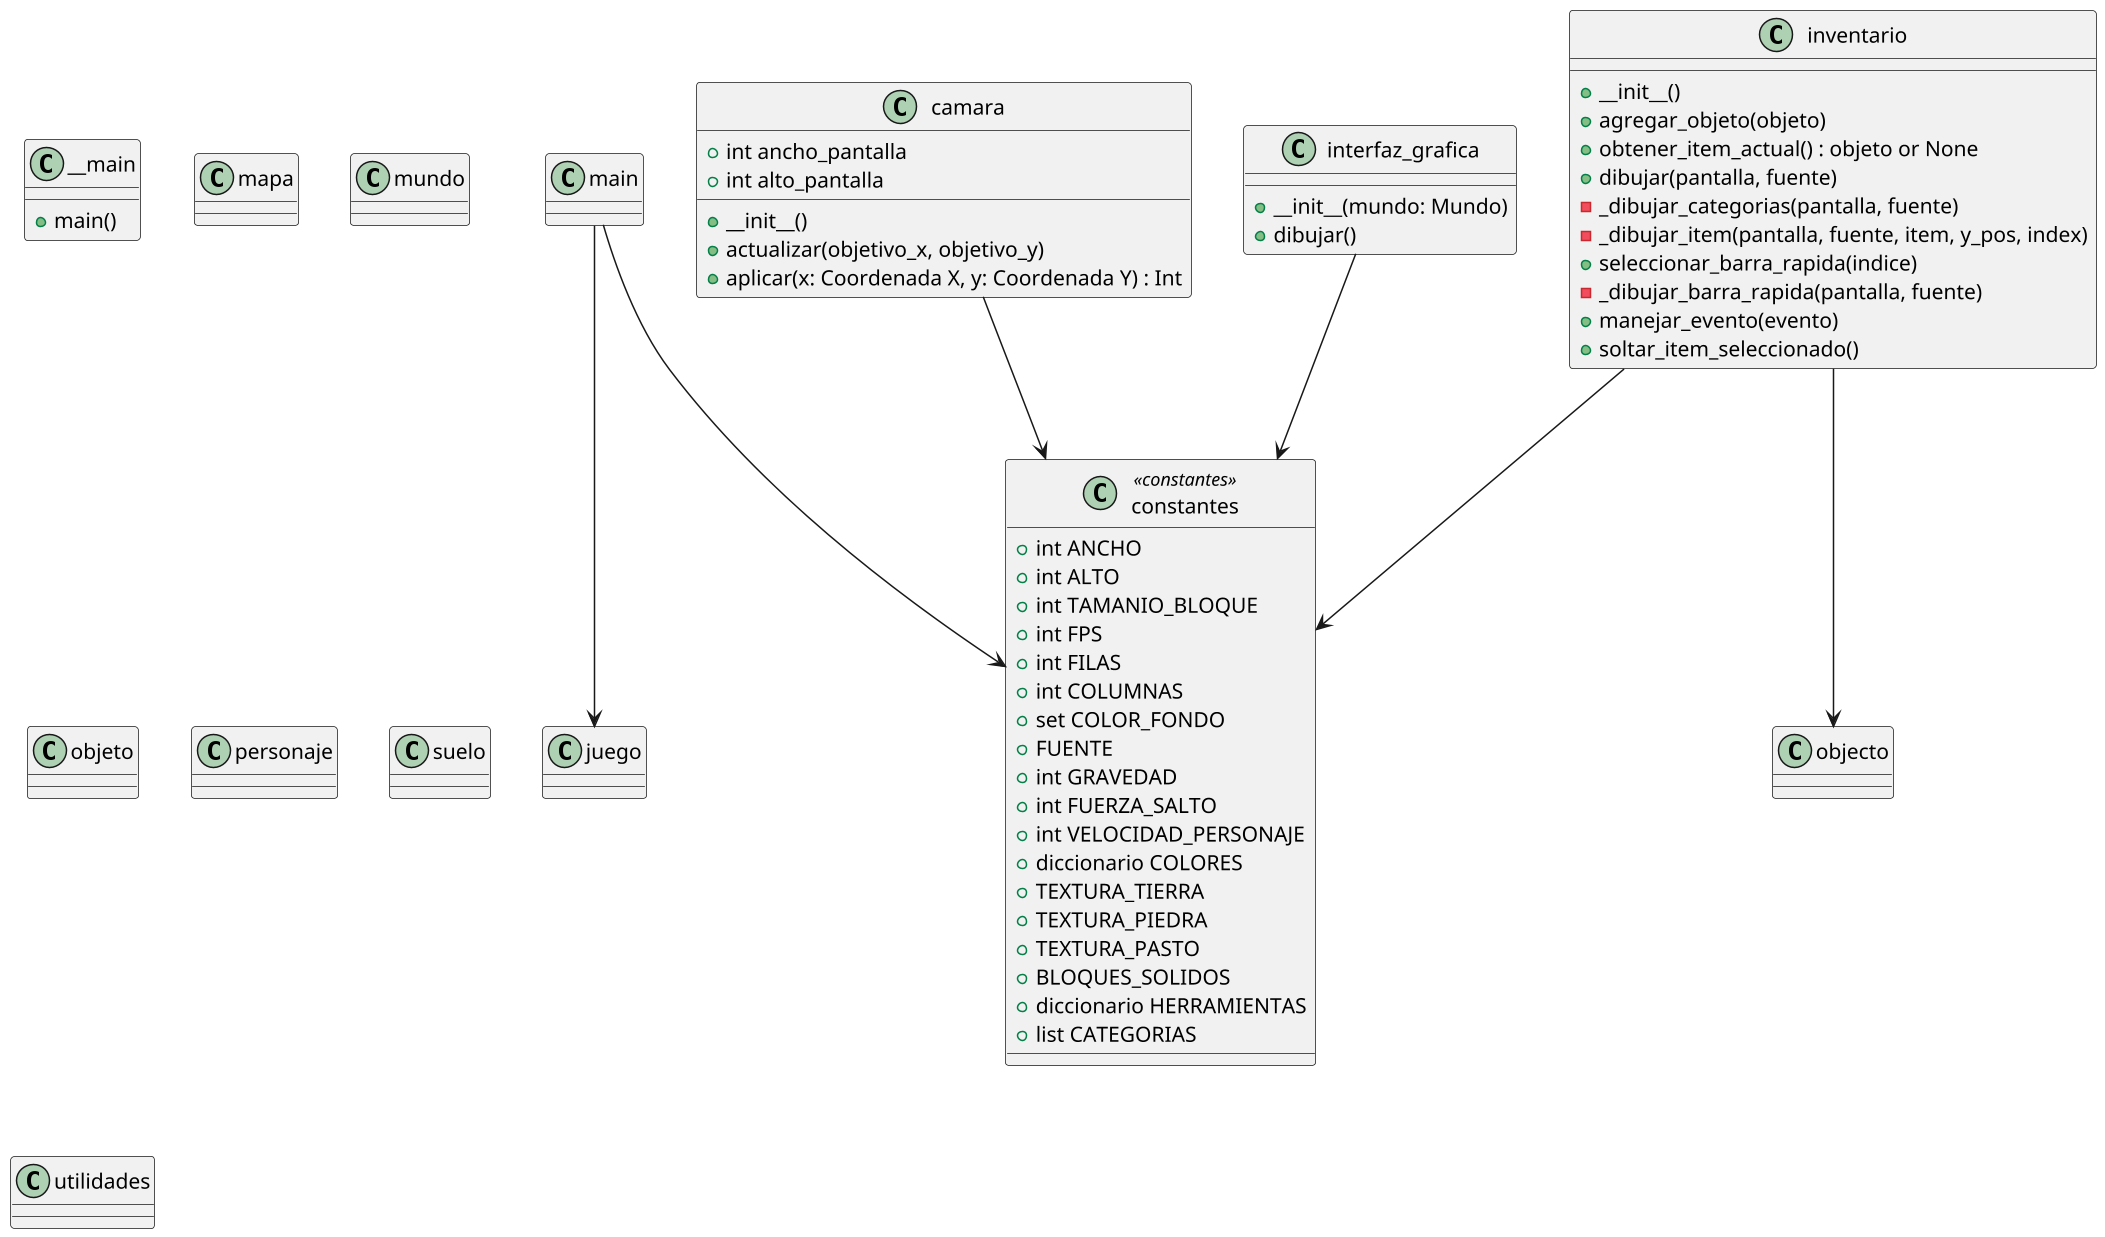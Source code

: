 @startuml Juego
scale 1.5
' Pagina de plantuml: https://plantuml.com/es/class-diagram
'scale 1.5 | scale 200 width | scale 100 height | scale [max] 200x100
main --> juego
main --> constantes
camara --> constantes
interfaz_grafica --> constantes
inventario --> objecto
inventario --> constantes

class __main{
    + main()
}

class camara{
    + int ancho_pantalla
    + int alto_pantalla
    + __init__()
    + actualizar(objetivo_x, objetivo_y)
    + aplicar(x: Coordenada X, y: Coordenada Y) : Int
}

class constantes <<constantes>>{
    + int ANCHO
    + int ALTO
    + int TAMANIO_BLOQUE
    + int FPS
    + int FILAS
    + int COLUMNAS
    + set COLOR_FONDO
    + FUENTE
    + int GRAVEDAD
    + int FUERZA_SALTO
    + int VELOCIDAD_PERSONAJE
    + diccionario COLORES
    + TEXTURA_TIERRA
    + TEXTURA_PIEDRA
    + TEXTURA_PASTO
    + BLOQUES_SOLIDOS
    + diccionario HERRAMIENTAS
    + list CATEGORIAS
}

class interfaz_grafica{
    + __init__(mundo: Mundo)
    + dibujar()
}

class inventario{
    + __init__()
    + agregar_objeto(objeto)
    + obtener_item_actual() : objeto or None
    + dibujar(pantalla, fuente)
    - _dibujar_categorias(pantalla, fuente)
    - _dibujar_item(pantalla, fuente, item, y_pos, index)
    + seleccionar_barra_rapida(indice)
    - _dibujar_barra_rapida(pantalla, fuente)
    + manejar_evento(evento)
    + soltar_item_seleccionado()
}

class juego{}

class mapa{}

class mundo{}

class objeto{}

class personaje{}

class suelo{}

class utilidades{}

@enduml